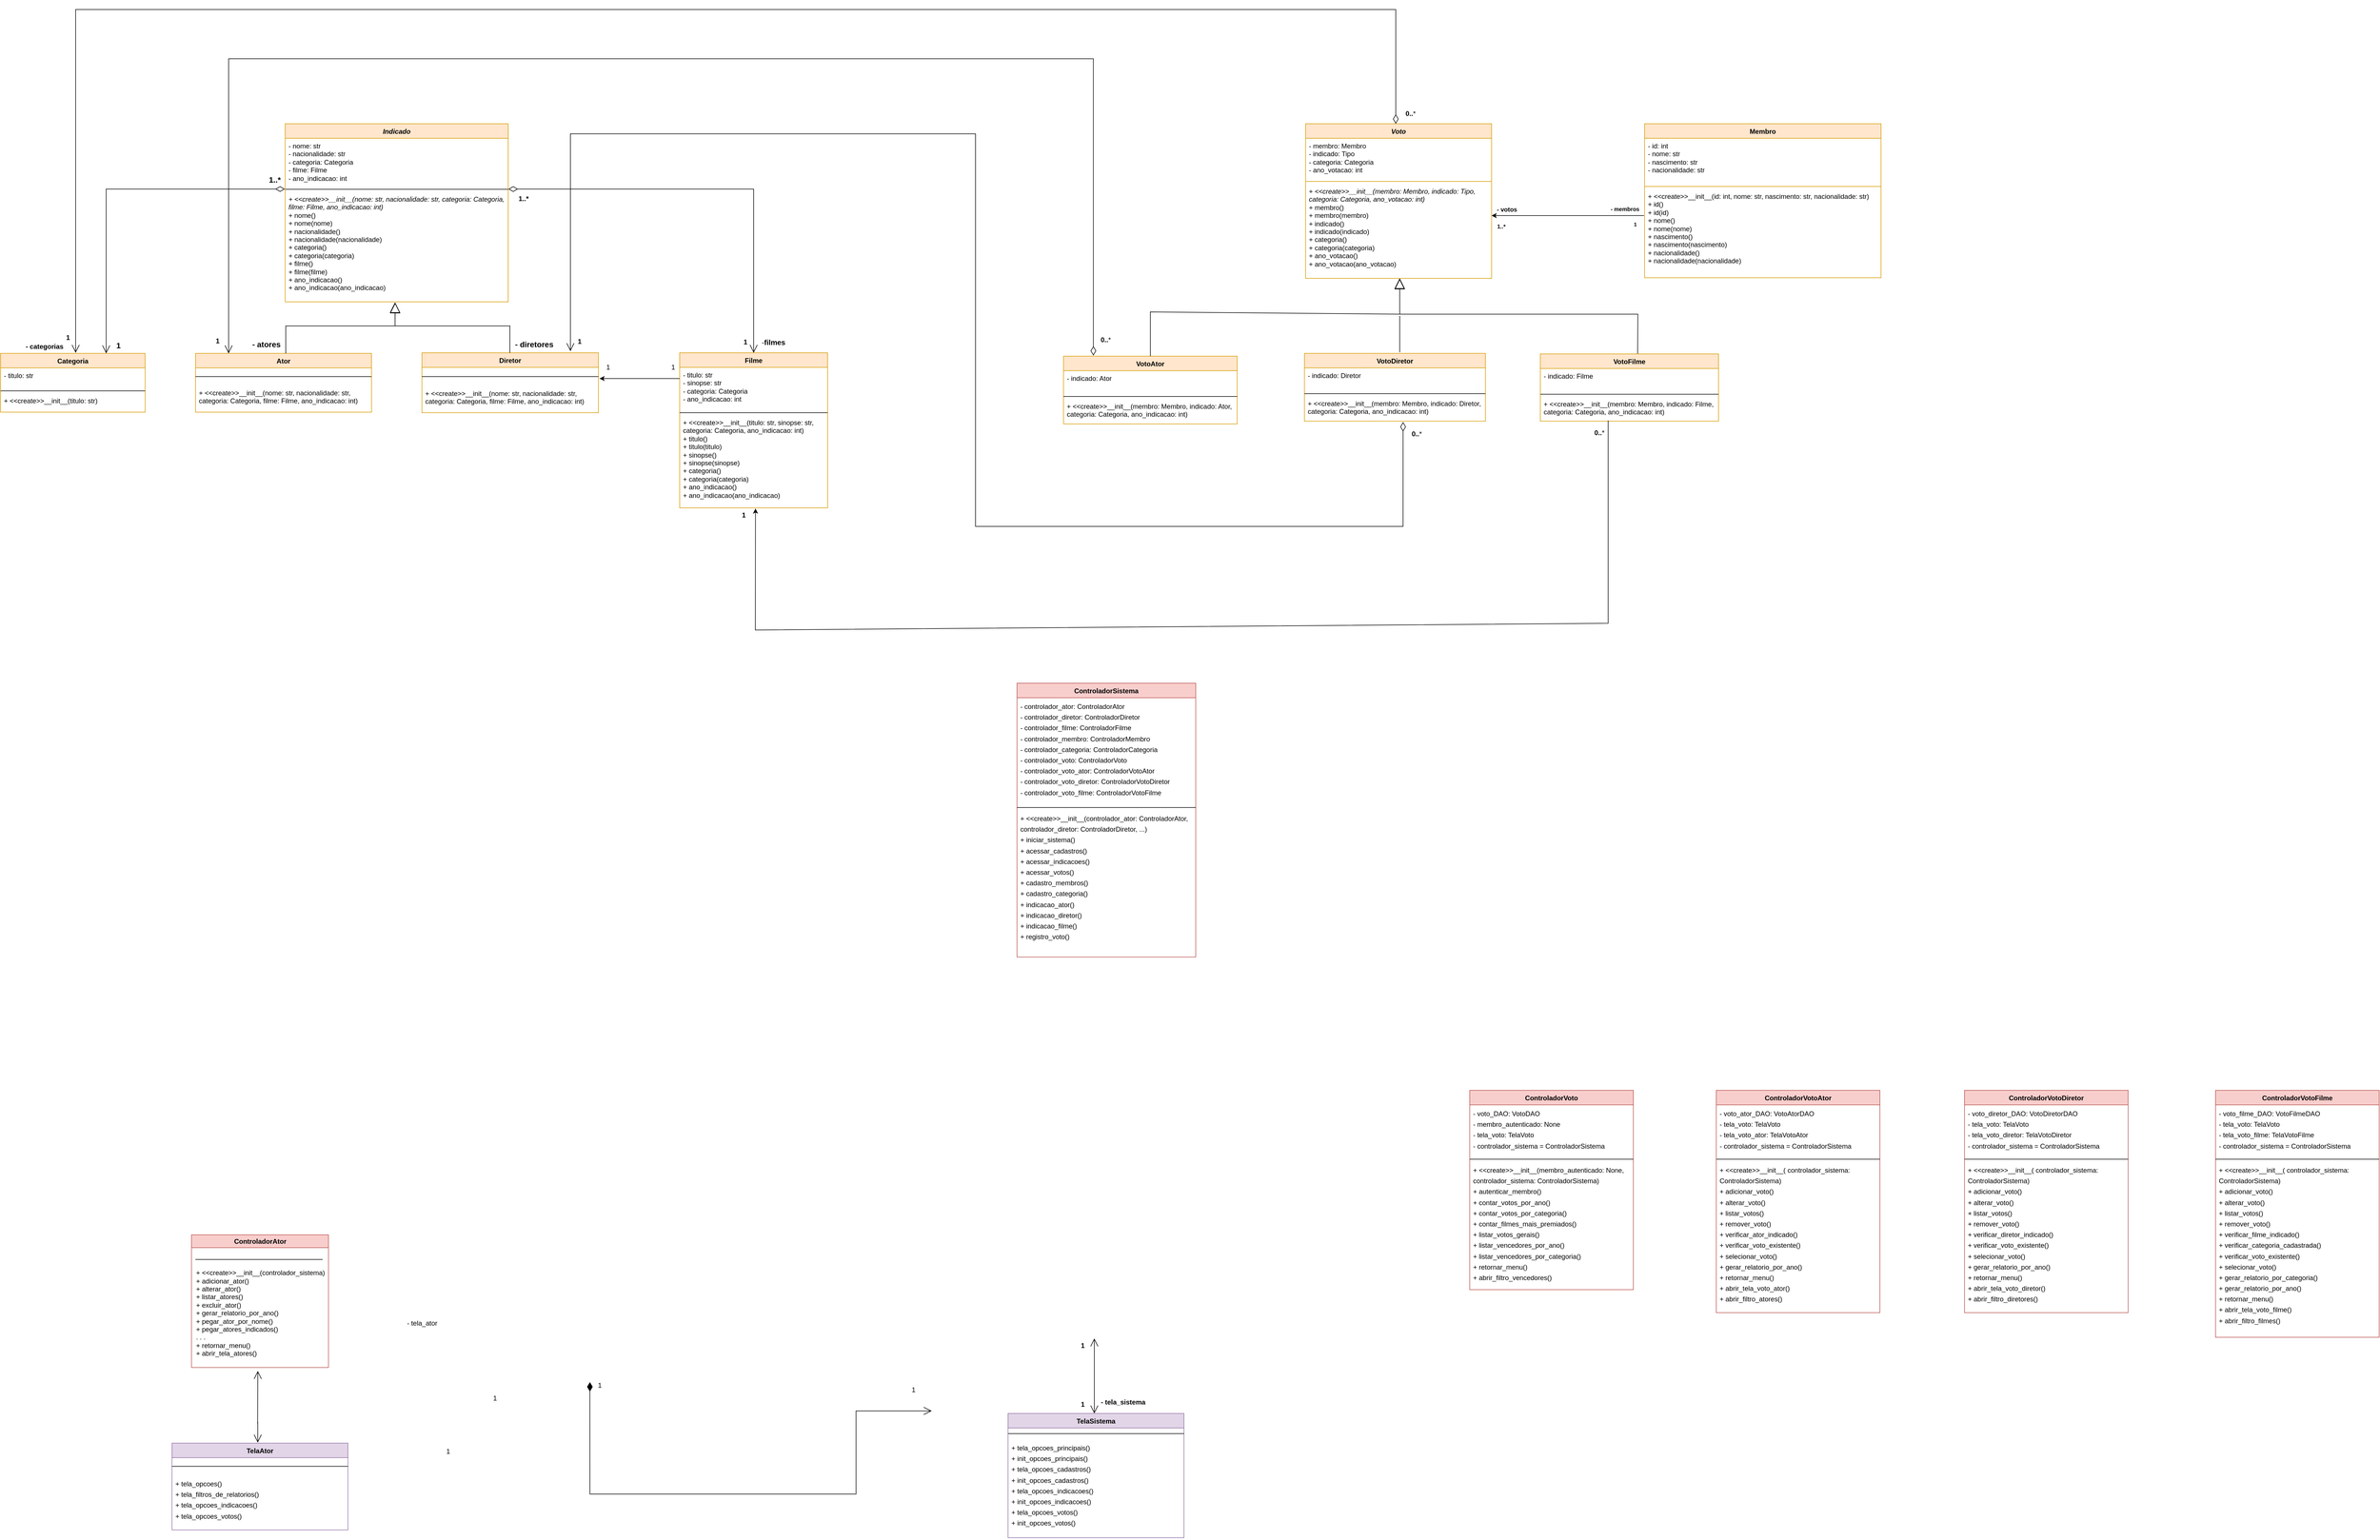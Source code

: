 <mxfile version="27.1.6">
  <diagram id="WZgvneTV7CMxQMR7iooE" name="Página-2">
    <mxGraphModel dx="5130" dy="2715" grid="0" gridSize="10" guides="1" tooltips="1" connect="1" arrows="1" fold="1" page="0" pageScale="1" pageWidth="827" pageHeight="1169" math="0" shadow="0">
      <root>
        <mxCell id="0" />
        <mxCell id="1" parent="0" />
        <mxCell id="tWcX_TVC5EfG5cA5Wzu7-1" value="Ator" style="swimlane;fontStyle=1;align=center;verticalAlign=top;childLayout=stackLayout;horizontal=1;startSize=26;horizontalStack=0;resizeParent=1;resizeParentMax=0;resizeLast=0;collapsible=1;marginBottom=0;whiteSpace=wrap;html=1;rounded=0;fillColor=#ffe6cc;strokeColor=#d79b00;" parent="1" vertex="1">
          <mxGeometry x="-739" y="131" width="314" height="105" as="geometry" />
        </mxCell>
        <mxCell id="tWcX_TVC5EfG5cA5Wzu7-2" value="" style="line;strokeWidth=1;align=left;verticalAlign=middle;spacingTop=-1;spacingLeft=3;spacingRight=3;rotatable=0;labelPosition=right;points=[];portConstraint=eastwest;rounded=0;" parent="tWcX_TVC5EfG5cA5Wzu7-1" vertex="1">
          <mxGeometry y="26" width="314" height="31" as="geometry" />
        </mxCell>
        <mxCell id="tWcX_TVC5EfG5cA5Wzu7-3" value="&lt;div&gt;+ &amp;lt;&amp;lt;create&amp;gt;&amp;gt;__init__(nome: str, nacionalidade: str, categoria: Categoria, filme: Filme, ano_indicacao: int)&lt;/div&gt;&lt;div&gt;&lt;br&gt;&lt;/div&gt;" style="text;strokeColor=none;fillColor=none;align=left;verticalAlign=top;spacingLeft=4;spacingRight=4;overflow=hidden;rotatable=0;points=[[0,0.5],[1,0.5]];portConstraint=eastwest;whiteSpace=wrap;html=1;rounded=0;" parent="tWcX_TVC5EfG5cA5Wzu7-1" vertex="1">
          <mxGeometry y="57" width="314" height="48" as="geometry" />
        </mxCell>
        <mxCell id="tWcX_TVC5EfG5cA5Wzu7-7" value="Diretor" style="swimlane;fontStyle=1;align=center;verticalAlign=top;childLayout=stackLayout;horizontal=1;startSize=26;horizontalStack=0;resizeParent=1;resizeParentMax=0;resizeLast=0;collapsible=1;marginBottom=0;whiteSpace=wrap;html=1;rounded=0;fillColor=#ffe6cc;strokeColor=#d79b00;" parent="1" vertex="1">
          <mxGeometry x="-335" y="130" width="315" height="107" as="geometry" />
        </mxCell>
        <mxCell id="tWcX_TVC5EfG5cA5Wzu7-8" value="" style="line;strokeWidth=1;align=left;verticalAlign=middle;spacingTop=-1;spacingLeft=3;spacingRight=3;rotatable=0;labelPosition=right;points=[];portConstraint=eastwest;rounded=0;" parent="tWcX_TVC5EfG5cA5Wzu7-7" vertex="1">
          <mxGeometry y="26" width="315" height="33" as="geometry" />
        </mxCell>
        <mxCell id="tWcX_TVC5EfG5cA5Wzu7-9" value="&lt;div&gt;+ &amp;lt;&amp;lt;create&amp;gt;&amp;gt;__init__(nome: str, nacionalidade: str, categoria: Categoria, filme: Filme, ano_indicacao: int)&lt;/div&gt;&lt;div&gt;&lt;br&gt;&lt;/div&gt;" style="text;strokeColor=none;fillColor=none;align=left;verticalAlign=top;spacingLeft=4;spacingRight=4;overflow=hidden;rotatable=0;points=[[0,0.5],[1,0.5]];portConstraint=eastwest;whiteSpace=wrap;html=1;rounded=0;" parent="tWcX_TVC5EfG5cA5Wzu7-7" vertex="1">
          <mxGeometry y="59" width="315" height="48" as="geometry" />
        </mxCell>
        <mxCell id="G0jVq3wSqu8P53YBfCrU-1" value="&lt;i&gt;Indicado&lt;/i&gt;" style="swimlane;fontStyle=1;align=center;verticalAlign=top;childLayout=stackLayout;horizontal=1;startSize=26;horizontalStack=0;resizeParent=1;resizeParentMax=0;resizeLast=0;collapsible=1;marginBottom=0;whiteSpace=wrap;html=1;rounded=0;fillColor=#ffe6cc;strokeColor=#d79b00;" parent="1" vertex="1">
          <mxGeometry x="-579" y="-279" width="398" height="318" as="geometry" />
        </mxCell>
        <mxCell id="G0jVq3wSqu8P53YBfCrU-2" value="&lt;span style=&quot;background-color: transparent; color: light-dark(rgb(0, 0, 0), rgb(255, 255, 255));&quot;&gt;- nome: str&lt;/span&gt;&lt;div&gt;- nacionalidade: str&lt;/div&gt;&lt;div&gt;- categoria: Categoria&lt;/div&gt;&lt;div&gt;- filme: Filme&lt;/div&gt;&lt;div&gt;- ano_indicacao: int&lt;/div&gt;" style="text;strokeColor=none;fillColor=none;align=left;verticalAlign=top;spacingLeft=4;spacingRight=4;overflow=hidden;rotatable=0;points=[[0,0.5],[1,0.5]];portConstraint=eastwest;whiteSpace=wrap;html=1;rounded=0;" parent="G0jVq3wSqu8P53YBfCrU-1" vertex="1">
          <mxGeometry y="26" width="398" height="87" as="geometry" />
        </mxCell>
        <mxCell id="G0jVq3wSqu8P53YBfCrU-3" value="" style="line;strokeWidth=1;align=left;verticalAlign=middle;spacingTop=-1;spacingLeft=3;spacingRight=3;rotatable=0;labelPosition=right;points=[];portConstraint=eastwest;rounded=0;" parent="G0jVq3wSqu8P53YBfCrU-1" vertex="1">
          <mxGeometry y="113" width="398" height="8" as="geometry" />
        </mxCell>
        <mxCell id="G0jVq3wSqu8P53YBfCrU-4" value="&lt;div&gt;&lt;i&gt;+ &amp;lt;&amp;lt;create&amp;gt;&amp;gt;__init__(nome: str, nacionalidade: str, categoria: Categoria, filme: Filme, ano_indicacao: int)&lt;/i&gt;&lt;/div&gt;&lt;div&gt;&lt;span style=&quot;background-color: transparent; color: light-dark(rgb(0, 0, 0), rgb(255, 255, 255));&quot;&gt;+ nome()&lt;/span&gt;&lt;/div&gt;&lt;div&gt;&lt;span style=&quot;background-color: transparent; color: light-dark(rgb(0, 0, 0), rgb(255, 255, 255));&quot;&gt;+ nome(nome)&lt;/span&gt;&lt;/div&gt;&lt;div&gt;&lt;span style=&quot;background-color: transparent; color: light-dark(rgb(0, 0, 0), rgb(255, 255, 255));&quot;&gt;+ nacionalidade()&lt;/span&gt;&lt;/div&gt;&lt;div&gt;&lt;span style=&quot;background-color: transparent; color: light-dark(rgb(0, 0, 0), rgb(255, 255, 255));&quot;&gt;+ nacionalidade(nacionalidade)&lt;/span&gt;&lt;/div&gt;&lt;div&gt;&lt;span style=&quot;background-color: transparent; color: light-dark(rgb(0, 0, 0), rgb(255, 255, 255));&quot;&gt;+ categoria()&lt;/span&gt;&lt;/div&gt;&lt;div&gt;&lt;span style=&quot;background-color: transparent; color: light-dark(rgb(0, 0, 0), rgb(255, 255, 255));&quot;&gt;+ categoria(categoria)&lt;/span&gt;&lt;/div&gt;&lt;div&gt;&lt;span style=&quot;background-color: transparent; color: light-dark(rgb(0, 0, 0), rgb(255, 255, 255));&quot;&gt;+ filme()&lt;/span&gt;&lt;/div&gt;&lt;div&gt;&lt;span style=&quot;background-color: transparent; color: light-dark(rgb(0, 0, 0), rgb(255, 255, 255));&quot;&gt;+ filme(filme)&lt;/span&gt;&lt;/div&gt;&lt;div&gt;&lt;span style=&quot;background-color: transparent; color: light-dark(rgb(0, 0, 0), rgb(255, 255, 255));&quot;&gt;+ ano_indicacao()&lt;/span&gt;&lt;/div&gt;&lt;div&gt;&lt;span style=&quot;background-color: transparent; color: light-dark(rgb(0, 0, 0), rgb(255, 255, 255));&quot;&gt;+ ano_indicacao(ano_indicacao)&lt;/span&gt;&lt;/div&gt;" style="text;strokeColor=none;fillColor=none;align=left;verticalAlign=top;spacingLeft=4;spacingRight=4;overflow=hidden;rotatable=0;points=[[0,0.5],[1,0.5]];portConstraint=eastwest;whiteSpace=wrap;html=1;rounded=0;" parent="G0jVq3wSqu8P53YBfCrU-1" vertex="1">
          <mxGeometry y="121" width="398" height="197" as="geometry" />
        </mxCell>
        <mxCell id="4O0eAT3dEBgUnvR_evoI-1" value="" style="endArrow=block;endSize=16;endFill=0;html=1;rounded=0;entryX=0.493;entryY=1.009;entryDx=0;entryDy=0;entryPerimeter=0;" parent="G0jVq3wSqu8P53YBfCrU-1" target="G0jVq3wSqu8P53YBfCrU-4" edge="1">
          <mxGeometry width="160" relative="1" as="geometry">
            <mxPoint x="1" y="410" as="sourcePoint" />
            <mxPoint x="183.08" y="319.015" as="targetPoint" />
            <Array as="points">
              <mxPoint x="1" y="361" />
              <mxPoint x="41" y="361" />
              <mxPoint x="196" y="361" />
            </Array>
          </mxGeometry>
        </mxCell>
        <mxCell id="pNKEELbCtuMFVtbPVS1X-1" value="" style="endArrow=block;endSize=16;endFill=0;html=1;rounded=0;" parent="1" edge="1">
          <mxGeometry width="160" relative="1" as="geometry">
            <mxPoint x="-178" y="130" as="sourcePoint" />
            <mxPoint x="-383" y="40" as="targetPoint" />
            <Array as="points">
              <mxPoint x="-178" y="82" />
              <mxPoint x="-383" y="82" />
            </Array>
          </mxGeometry>
        </mxCell>
        <mxCell id="uzihkoij5LGs-5Em11Gs-1" value="&lt;font style=&quot;font-size: 14px;&quot;&gt;&lt;b&gt;- atores&lt;/b&gt;&lt;/font&gt;" style="text;html=1;align=center;verticalAlign=middle;resizable=0;points=[];autosize=1;strokeColor=none;fillColor=none;fontSize=16;" parent="1" vertex="1">
          <mxGeometry x="-648" y="98" width="69" height="31" as="geometry" />
        </mxCell>
        <mxCell id="70keetQInBeDmNbRMvMl-1" value="&lt;font style=&quot;font-size: 14px;&quot;&gt;&lt;b&gt;- diretores&lt;/b&gt;&lt;/font&gt;" style="text;html=1;align=center;verticalAlign=middle;resizable=0;points=[];autosize=1;strokeColor=none;fillColor=none;fontSize=16;" parent="1" vertex="1">
          <mxGeometry x="-178" y="98" width="86" height="31" as="geometry" />
        </mxCell>
        <mxCell id="wDt9VS9WS40ovMpgq8FK-1" value="Filme" style="swimlane;fontStyle=1;align=center;verticalAlign=top;childLayout=stackLayout;horizontal=1;startSize=26;horizontalStack=0;resizeParent=1;resizeParentMax=0;resizeLast=0;collapsible=1;marginBottom=0;whiteSpace=wrap;html=1;rounded=0;fillColor=#ffe6cc;strokeColor=#d79b00;" parent="1" vertex="1">
          <mxGeometry x="125" y="130" width="264" height="277" as="geometry" />
        </mxCell>
        <mxCell id="wDt9VS9WS40ovMpgq8FK-2" value="&lt;span style=&quot;background-color: transparent; color: light-dark(rgb(0, 0, 0), rgb(255, 255, 255));&quot;&gt;- titulo: str&lt;/span&gt;&lt;div&gt;- sinopse: str&lt;/div&gt;&lt;div&gt;- categoria: Categoria&lt;/div&gt;&lt;div&gt;&lt;span style=&quot;background-color: transparent; color: light-dark(rgb(0, 0, 0), rgb(255, 255, 255));&quot;&gt;- ano_indicacao: int&lt;/span&gt;&lt;/div&gt;" style="text;strokeColor=none;fillColor=none;align=left;verticalAlign=top;spacingLeft=4;spacingRight=4;overflow=hidden;rotatable=0;points=[[0,0.5],[1,0.5]];portConstraint=eastwest;whiteSpace=wrap;html=1;rounded=0;" parent="wDt9VS9WS40ovMpgq8FK-1" vertex="1">
          <mxGeometry y="26" width="264" height="77" as="geometry" />
        </mxCell>
        <mxCell id="wDt9VS9WS40ovMpgq8FK-3" value="" style="line;strokeWidth=1;align=left;verticalAlign=middle;spacingTop=-1;spacingLeft=3;spacingRight=3;rotatable=0;labelPosition=right;points=[];portConstraint=eastwest;rounded=0;" parent="wDt9VS9WS40ovMpgq8FK-1" vertex="1">
          <mxGeometry y="103" width="264" height="8" as="geometry" />
        </mxCell>
        <mxCell id="wDt9VS9WS40ovMpgq8FK-4" value="&lt;div&gt;+ &amp;lt;&amp;lt;create&amp;gt;&amp;gt;__init__(titulo: str, sinopse: str, categoria: Categoria, ano_indicacao: int)&lt;/div&gt;&lt;div&gt;&lt;span style=&quot;background-color: transparent; color: light-dark(rgb(0, 0, 0), rgb(255, 255, 255));&quot;&gt;+ titulo()&lt;/span&gt;&lt;/div&gt;&lt;div&gt;&lt;span style=&quot;background-color: transparent; color: light-dark(rgb(0, 0, 0), rgb(255, 255, 255));&quot;&gt;+ titulo(titulo)&lt;/span&gt;&lt;/div&gt;&lt;div&gt;&lt;span style=&quot;background-color: transparent; color: light-dark(rgb(0, 0, 0), rgb(255, 255, 255));&quot;&gt;+ sinopse()&lt;/span&gt;&lt;/div&gt;&lt;div&gt;+ sinopse(sinopse)&lt;/div&gt;&lt;div&gt;+ categoria()&lt;/div&gt;&lt;div&gt;+ categoria(categoria)&lt;/div&gt;&lt;div&gt;+ ano_indicacao()&lt;/div&gt;&lt;div&gt;+ ano_indicacao(ano_indicacao)&lt;/div&gt;" style="text;strokeColor=none;fillColor=none;align=left;verticalAlign=top;spacingLeft=4;spacingRight=4;overflow=hidden;rotatable=0;points=[[0,0.5],[1,0.5]];portConstraint=eastwest;whiteSpace=wrap;html=1;rounded=0;" parent="wDt9VS9WS40ovMpgq8FK-1" vertex="1">
          <mxGeometry y="111" width="264" height="166" as="geometry" />
        </mxCell>
        <mxCell id="Uetk4oNWEmqvjZgv6r0e-1" value="" style="endArrow=open;html=1;endSize=12;startArrow=diamondThin;startSize=14;startFill=0;edgeStyle=orthogonalEdgeStyle;align=left;verticalAlign=bottom;rounded=0;exitX=1.011;exitY=1.03;exitDx=0;exitDy=0;exitPerimeter=0;entryX=0.5;entryY=0;entryDx=0;entryDy=0;" parent="1" target="wDt9VS9WS40ovMpgq8FK-1" edge="1">
          <mxGeometry x="-1" y="-10" relative="1" as="geometry">
            <mxPoint x="-180.622" y="-162.39" as="sourcePoint" />
            <mxPoint x="364" y="-20" as="targetPoint" />
            <Array as="points">
              <mxPoint x="257" y="-162" />
            </Array>
            <mxPoint x="7" y="3" as="offset" />
          </mxGeometry>
        </mxCell>
        <mxCell id="vicPNXlGaRBkFnli4pdK-1" value="VotoAtor" style="swimlane;fontStyle=1;align=center;verticalAlign=top;childLayout=stackLayout;horizontal=1;startSize=26;horizontalStack=0;resizeParent=1;resizeParentMax=0;resizeLast=0;collapsible=1;marginBottom=0;whiteSpace=wrap;html=1;rounded=0;fillColor=#ffe6cc;strokeColor=#d79b00;" parent="1" vertex="1">
          <mxGeometry x="810" y="136" width="310" height="121" as="geometry" />
        </mxCell>
        <mxCell id="vicPNXlGaRBkFnli4pdK-2" value="- indicado: Ator" style="text;strokeColor=none;fillColor=none;align=left;verticalAlign=top;spacingLeft=4;spacingRight=4;overflow=hidden;rotatable=0;points=[[0,0.5],[1,0.5]];portConstraint=eastwest;whiteSpace=wrap;html=1;rounded=0;" parent="vicPNXlGaRBkFnli4pdK-1" vertex="1">
          <mxGeometry y="26" width="310" height="42" as="geometry" />
        </mxCell>
        <mxCell id="vicPNXlGaRBkFnli4pdK-3" value="" style="line;strokeWidth=1;align=left;verticalAlign=middle;spacingTop=-1;spacingLeft=3;spacingRight=3;rotatable=0;labelPosition=right;points=[];portConstraint=eastwest;rounded=0;" parent="vicPNXlGaRBkFnli4pdK-1" vertex="1">
          <mxGeometry y="68" width="310" height="8" as="geometry" />
        </mxCell>
        <mxCell id="vicPNXlGaRBkFnli4pdK-4" value="&lt;div&gt;+ &amp;lt;&amp;lt;create&amp;gt;&amp;gt;__init__(membro: Membro, indicado: Ator, categoria: Categoria, ano_indicacao: int)&lt;/div&gt;&lt;div&gt;&lt;br&gt;&lt;/div&gt;" style="text;strokeColor=none;fillColor=none;align=left;verticalAlign=top;spacingLeft=4;spacingRight=4;overflow=hidden;rotatable=0;points=[[0,0.5],[1,0.5]];portConstraint=eastwest;whiteSpace=wrap;html=1;rounded=0;" parent="vicPNXlGaRBkFnli4pdK-1" vertex="1">
          <mxGeometry y="76" width="310" height="45" as="geometry" />
        </mxCell>
        <mxCell id="xrNCkcEP9iVFIpvB5Bgk-1" value="VotoDiretor" style="swimlane;fontStyle=1;align=center;verticalAlign=top;childLayout=stackLayout;horizontal=1;startSize=26;horizontalStack=0;resizeParent=1;resizeParentMax=0;resizeLast=0;collapsible=1;marginBottom=0;whiteSpace=wrap;html=1;rounded=0;fillColor=#ffe6cc;strokeColor=#d79b00;" parent="1" vertex="1">
          <mxGeometry x="1240" y="131" width="323" height="121" as="geometry" />
        </mxCell>
        <mxCell id="xrNCkcEP9iVFIpvB5Bgk-2" value="- indicado: Diretor" style="text;strokeColor=none;fillColor=none;align=left;verticalAlign=top;spacingLeft=4;spacingRight=4;overflow=hidden;rotatable=0;points=[[0,0.5],[1,0.5]];portConstraint=eastwest;whiteSpace=wrap;html=1;rounded=0;" parent="xrNCkcEP9iVFIpvB5Bgk-1" vertex="1">
          <mxGeometry y="26" width="323" height="42" as="geometry" />
        </mxCell>
        <mxCell id="xrNCkcEP9iVFIpvB5Bgk-3" value="" style="line;strokeWidth=1;align=left;verticalAlign=middle;spacingTop=-1;spacingLeft=3;spacingRight=3;rotatable=0;labelPosition=right;points=[];portConstraint=eastwest;rounded=0;" parent="xrNCkcEP9iVFIpvB5Bgk-1" vertex="1">
          <mxGeometry y="68" width="323" height="8" as="geometry" />
        </mxCell>
        <mxCell id="xrNCkcEP9iVFIpvB5Bgk-4" value="&lt;div&gt;+ &amp;lt;&amp;lt;create&amp;gt;&amp;gt;__init__(membro: Membro, indicado: Diretor, categoria: Categoria, ano_indicacao: int)&lt;/div&gt;&lt;div&gt;&lt;br&gt;&lt;/div&gt;" style="text;strokeColor=none;fillColor=none;align=left;verticalAlign=top;spacingLeft=4;spacingRight=4;overflow=hidden;rotatable=0;points=[[0,0.5],[1,0.5]];portConstraint=eastwest;whiteSpace=wrap;html=1;rounded=0;" parent="xrNCkcEP9iVFIpvB5Bgk-1" vertex="1">
          <mxGeometry y="76" width="323" height="45" as="geometry" />
        </mxCell>
        <mxCell id="YRxmMxPdK4UfHg5OfxDs-1" value="VotoFilme" style="swimlane;fontStyle=1;align=center;verticalAlign=top;childLayout=stackLayout;horizontal=1;startSize=26;horizontalStack=0;resizeParent=1;resizeParentMax=0;resizeLast=0;collapsible=1;marginBottom=0;whiteSpace=wrap;html=1;rounded=0;fillColor=#ffe6cc;strokeColor=#d79b00;" parent="1" vertex="1">
          <mxGeometry x="1661" y="132" width="318" height="120" as="geometry" />
        </mxCell>
        <mxCell id="YRxmMxPdK4UfHg5OfxDs-2" value="- indicado: Filme" style="text;strokeColor=none;fillColor=none;align=left;verticalAlign=top;spacingLeft=4;spacingRight=4;overflow=hidden;rotatable=0;points=[[0,0.5],[1,0.5]];portConstraint=eastwest;whiteSpace=wrap;html=1;rounded=0;" parent="YRxmMxPdK4UfHg5OfxDs-1" vertex="1">
          <mxGeometry y="26" width="318" height="42" as="geometry" />
        </mxCell>
        <mxCell id="YRxmMxPdK4UfHg5OfxDs-3" value="" style="line;strokeWidth=1;align=left;verticalAlign=middle;spacingTop=-1;spacingLeft=3;spacingRight=3;rotatable=0;labelPosition=right;points=[];portConstraint=eastwest;rounded=0;" parent="YRxmMxPdK4UfHg5OfxDs-1" vertex="1">
          <mxGeometry y="68" width="318" height="8" as="geometry" />
        </mxCell>
        <mxCell id="YRxmMxPdK4UfHg5OfxDs-4" value="&lt;div&gt;+ &amp;lt;&amp;lt;create&amp;gt;&amp;gt;__init__(membro: Membro, indicado: Filme, categoria: Categoria, ano_indicacao: int)&lt;/div&gt;&lt;div&gt;&lt;br&gt;&lt;/div&gt;" style="text;strokeColor=none;fillColor=none;align=left;verticalAlign=top;spacingLeft=4;spacingRight=4;overflow=hidden;rotatable=0;points=[[0,0.5],[1,0.5]];portConstraint=eastwest;whiteSpace=wrap;html=1;rounded=0;" parent="YRxmMxPdK4UfHg5OfxDs-1" vertex="1">
          <mxGeometry y="76" width="318" height="44" as="geometry" />
        </mxCell>
        <mxCell id="7WdbQqX6bfYjUGvpaG9f-1" value="&lt;i&gt;Voto&lt;/i&gt;" style="swimlane;fontStyle=1;align=center;verticalAlign=top;childLayout=stackLayout;horizontal=1;startSize=26;horizontalStack=0;resizeParent=1;resizeParentMax=0;resizeLast=0;collapsible=1;marginBottom=0;whiteSpace=wrap;html=1;rounded=0;fillColor=#ffe6cc;strokeColor=#d79b00;" parent="1" vertex="1">
          <mxGeometry x="1242" y="-279" width="332" height="276" as="geometry" />
        </mxCell>
        <mxCell id="7WdbQqX6bfYjUGvpaG9f-2" value="- membro: Membro&lt;div&gt;- indicado: Tipo&lt;/div&gt;&lt;div&gt;&lt;span style=&quot;background-color: transparent; color: light-dark(rgb(0, 0, 0), rgb(255, 255, 255));&quot;&gt;- categoria: Categoria&lt;/span&gt;&lt;/div&gt;&lt;div&gt;- ano_votacao: int&lt;/div&gt;" style="text;strokeColor=none;fillColor=none;align=left;verticalAlign=top;spacingLeft=4;spacingRight=4;overflow=hidden;rotatable=0;points=[[0,0.5],[1,0.5]];portConstraint=eastwest;whiteSpace=wrap;html=1;rounded=0;" parent="7WdbQqX6bfYjUGvpaG9f-1" vertex="1">
          <mxGeometry y="26" width="332" height="73" as="geometry" />
        </mxCell>
        <mxCell id="7WdbQqX6bfYjUGvpaG9f-3" value="" style="line;strokeWidth=1;fillColor=none;align=left;verticalAlign=middle;spacingTop=-1;spacingLeft=3;spacingRight=3;rotatable=0;labelPosition=right;points=[];portConstraint=eastwest;strokeColor=inherit;rounded=0;" parent="7WdbQqX6bfYjUGvpaG9f-1" vertex="1">
          <mxGeometry y="99" width="332" height="8" as="geometry" />
        </mxCell>
        <mxCell id="7WdbQqX6bfYjUGvpaG9f-4" value="&lt;div&gt;+ &lt;i&gt;&amp;lt;&amp;lt;create&amp;gt;&amp;gt;__init__(membro: Membro, indicado: Tipo, categoria: Categoria, ano_votacao: int)&lt;/i&gt;&lt;/div&gt;&lt;div&gt;+ membro()&lt;/div&gt;&lt;div&gt;+ membro(membro)&lt;/div&gt;&lt;div&gt;+ indicado()&lt;/div&gt;&lt;div&gt;+ indicado(indicado)&lt;/div&gt;&lt;div&gt;+ categoria()&lt;/div&gt;&lt;div&gt;+ categoria(categoria)&lt;/div&gt;&lt;div&gt;+ ano_votacao()&lt;/div&gt;&lt;div&gt;+ ano_votacao(ano_votacao)&lt;/div&gt;&lt;div&gt;&lt;br&gt;&lt;/div&gt;" style="text;strokeColor=none;fillColor=none;align=left;verticalAlign=top;spacingLeft=4;spacingRight=4;overflow=hidden;rotatable=0;points=[[0,0.5],[1,0.5]];portConstraint=eastwest;whiteSpace=wrap;html=1;rounded=0;" parent="7WdbQqX6bfYjUGvpaG9f-1" vertex="1">
          <mxGeometry y="107" width="332" height="169" as="geometry" />
        </mxCell>
        <mxCell id="nU7Qi2vjccYDf4790zeh-1" value="" style="endArrow=block;endSize=16;endFill=0;html=1;rounded=0;exitX=0.5;exitY=0;exitDx=0;exitDy=0;" parent="1" source="vicPNXlGaRBkFnli4pdK-1" edge="1">
          <mxGeometry width="160" relative="1" as="geometry">
            <mxPoint x="807" y="125" as="sourcePoint" />
            <mxPoint x="1410" y="-3" as="targetPoint" />
            <Array as="points">
              <mxPoint x="965" y="57" />
              <mxPoint x="1410" y="61" />
            </Array>
          </mxGeometry>
        </mxCell>
        <mxCell id="nU7Qi2vjccYDf4790zeh-2" value="" style="endArrow=block;endSize=16;endFill=0;html=1;rounded=0;exitX=0.546;exitY=-0.004;exitDx=0;exitDy=0;exitPerimeter=0;" parent="1" source="YRxmMxPdK4UfHg5OfxDs-1" edge="1">
          <mxGeometry width="160" relative="1" as="geometry">
            <mxPoint x="1835" y="126" as="sourcePoint" />
            <mxPoint x="1410" y="-2" as="targetPoint" />
            <Array as="points">
              <mxPoint x="1835" y="61" />
              <mxPoint x="1410" y="61" />
            </Array>
          </mxGeometry>
        </mxCell>
        <mxCell id="nU7Qi2vjccYDf4790zeh-3" value="" style="endArrow=none;html=1;edgeStyle=orthogonalEdgeStyle;rounded=0;" parent="1" edge="1">
          <mxGeometry relative="1" as="geometry">
            <mxPoint x="1410" y="129" as="sourcePoint" />
            <mxPoint x="1410" y="64" as="targetPoint" />
          </mxGeometry>
        </mxCell>
        <mxCell id="nU7Qi2vjccYDf4790zeh-5" value="" style="endArrow=open;html=1;endSize=12;startArrow=diamondThin;startSize=14;startFill=0;edgeStyle=orthogonalEdgeStyle;align=left;verticalAlign=bottom;rounded=0;" parent="1" edge="1">
          <mxGeometry x="-1" y="-10" relative="1" as="geometry">
            <mxPoint x="1403" y="-279" as="sourcePoint" />
            <mxPoint x="-953" y="130" as="targetPoint" />
            <Array as="points">
              <mxPoint x="1403" y="-483" />
              <mxPoint x="-953" y="-483" />
            </Array>
            <mxPoint x="7" y="3" as="offset" />
          </mxGeometry>
        </mxCell>
        <mxCell id="oNdM7GIB4cV1WEyCj7lc-1" value="Membro" style="swimlane;fontStyle=1;align=center;verticalAlign=top;childLayout=stackLayout;horizontal=1;startSize=26;horizontalStack=0;resizeParent=1;resizeParentMax=0;resizeLast=0;collapsible=1;marginBottom=0;whiteSpace=wrap;html=1;rounded=0;fillColor=#ffe6cc;strokeColor=#d79b00;" parent="1" vertex="1">
          <mxGeometry x="1847" y="-279" width="422" height="275" as="geometry" />
        </mxCell>
        <mxCell id="oNdM7GIB4cV1WEyCj7lc-2" value="&lt;span style=&quot;background-color: transparent; color: light-dark(rgb(0, 0, 0), rgb(255, 255, 255));&quot;&gt;- id: int&lt;/span&gt;&lt;div&gt;- nome: str&lt;/div&gt;&lt;div&gt;- nascimento: str&lt;/div&gt;&lt;div&gt;- nacionalidade: str&lt;/div&gt;" style="text;strokeColor=none;fillColor=none;align=left;verticalAlign=top;spacingLeft=4;spacingRight=4;overflow=hidden;rotatable=0;points=[[0,0.5],[1,0.5]];portConstraint=eastwest;whiteSpace=wrap;html=1;rounded=0;" parent="oNdM7GIB4cV1WEyCj7lc-1" vertex="1">
          <mxGeometry y="26" width="422" height="82" as="geometry" />
        </mxCell>
        <mxCell id="oNdM7GIB4cV1WEyCj7lc-3" value="" style="line;strokeWidth=1;fillColor=none;align=left;verticalAlign=middle;spacingTop=-1;spacingLeft=3;spacingRight=3;rotatable=0;labelPosition=right;points=[];portConstraint=eastwest;strokeColor=inherit;rounded=0;" parent="oNdM7GIB4cV1WEyCj7lc-1" vertex="1">
          <mxGeometry y="108" width="422" height="8" as="geometry" />
        </mxCell>
        <mxCell id="oNdM7GIB4cV1WEyCj7lc-4" value="&lt;div&gt;+ &amp;lt;&amp;lt;create&amp;gt;&amp;gt;__init__(id: int, nome: str, nascimento: str, nacionalidade: str)&lt;/div&gt;&lt;div&gt;&lt;span style=&quot;background-color: transparent; color: light-dark(rgb(0, 0, 0), rgb(255, 255, 255));&quot;&gt;+ id()&lt;/span&gt;&lt;/div&gt;&lt;div&gt;&lt;span style=&quot;background-color: transparent; color: light-dark(rgb(0, 0, 0), rgb(255, 255, 255));&quot;&gt;+ id(id)&lt;/span&gt;&lt;/div&gt;&lt;div&gt;&lt;span style=&quot;background-color: transparent; color: light-dark(rgb(0, 0, 0), rgb(255, 255, 255));&quot;&gt;+ nome()&lt;/span&gt;&lt;/div&gt;&lt;div&gt;&lt;span style=&quot;background-color: transparent; color: light-dark(rgb(0, 0, 0), rgb(255, 255, 255));&quot;&gt;+ nome(nome)&lt;/span&gt;&lt;/div&gt;&lt;div&gt;&lt;span style=&quot;background-color: transparent; color: light-dark(rgb(0, 0, 0), rgb(255, 255, 255));&quot;&gt;+ nascimento()&lt;/span&gt;&lt;/div&gt;&lt;div&gt;&lt;span style=&quot;background-color: transparent; color: light-dark(rgb(0, 0, 0), rgb(255, 255, 255));&quot;&gt;+ nascimento(nascimento)&lt;/span&gt;&lt;/div&gt;&lt;div&gt;&lt;span style=&quot;background-color: transparent; color: light-dark(rgb(0, 0, 0), rgb(255, 255, 255));&quot;&gt;+ nacionalidade()&lt;/span&gt;&lt;/div&gt;&lt;div&gt;&lt;span style=&quot;background-color: transparent; color: light-dark(rgb(0, 0, 0), rgb(255, 255, 255));&quot;&gt;+ nacionalidade(nacionalidade)&lt;/span&gt;&lt;/div&gt;" style="text;strokeColor=none;fillColor=none;align=left;verticalAlign=top;spacingLeft=4;spacingRight=4;overflow=hidden;rotatable=0;points=[[0,0.5],[1,0.5]];portConstraint=eastwest;whiteSpace=wrap;html=1;rounded=0;" parent="oNdM7GIB4cV1WEyCj7lc-1" vertex="1">
          <mxGeometry y="116" width="422" height="159" as="geometry" />
        </mxCell>
        <mxCell id="lw5g_Nmpsw-hIYmY-6z--1" value="Categoria" style="swimlane;fontStyle=1;align=center;verticalAlign=top;childLayout=stackLayout;horizontal=1;startSize=26;horizontalStack=0;resizeParent=1;resizeParentMax=0;resizeLast=0;collapsible=1;marginBottom=0;whiteSpace=wrap;html=1;rounded=0;fillColor=#ffe6cc;strokeColor=#d79b00;" parent="1" vertex="1">
          <mxGeometry x="-1087" y="131" width="258" height="105" as="geometry" />
        </mxCell>
        <mxCell id="lw5g_Nmpsw-hIYmY-6z--2" value="- titulo: str" style="text;strokeColor=none;fillColor=none;align=left;verticalAlign=top;spacingLeft=4;spacingRight=4;overflow=hidden;rotatable=0;points=[[0,0.5],[1,0.5]];portConstraint=eastwest;whiteSpace=wrap;html=1;rounded=0;" parent="lw5g_Nmpsw-hIYmY-6z--1" vertex="1">
          <mxGeometry y="26" width="258" height="37" as="geometry" />
        </mxCell>
        <mxCell id="lw5g_Nmpsw-hIYmY-6z--3" value="" style="line;strokeWidth=1;align=left;verticalAlign=middle;spacingTop=-1;spacingLeft=3;spacingRight=3;rotatable=0;labelPosition=right;points=[];portConstraint=eastwest;rounded=0;" parent="lw5g_Nmpsw-hIYmY-6z--1" vertex="1">
          <mxGeometry y="63" width="258" height="8" as="geometry" />
        </mxCell>
        <mxCell id="lw5g_Nmpsw-hIYmY-6z--4" value="&lt;div&gt;+ &amp;lt;&amp;lt;create&amp;gt;&amp;gt;__init__(titulo: str)&lt;/div&gt;&lt;div&gt;&lt;br&gt;&lt;/div&gt;" style="text;strokeColor=none;fillColor=none;align=left;verticalAlign=top;spacingLeft=4;spacingRight=4;overflow=hidden;rotatable=0;points=[[0,0.5],[1,0.5]];portConstraint=eastwest;whiteSpace=wrap;html=1;rounded=0;" parent="lw5g_Nmpsw-hIYmY-6z--1" vertex="1">
          <mxGeometry y="71" width="258" height="34" as="geometry" />
        </mxCell>
        <mxCell id="lw5g_Nmpsw-hIYmY-6z--9" value="ControladorSistema" style="swimlane;fontStyle=1;align=center;verticalAlign=top;childLayout=stackLayout;horizontal=1;startSize=26;horizontalStack=0;resizeParent=1;resizeParentMax=0;resizeLast=0;collapsible=1;marginBottom=0;whiteSpace=wrap;html=1;rounded=0;fillColor=#f8cecc;strokeColor=#b85450;" parent="1" vertex="1">
          <mxGeometry x="727" y="720" width="319" height="489" as="geometry" />
        </mxCell>
        <mxCell id="lw5g_Nmpsw-hIYmY-6z--10" value="&lt;div style=&quot;line-height: 160%;&quot;&gt;&lt;div&gt;- controlador_ator: ControladorAtor&lt;/div&gt;&lt;div&gt;- controlador_diretor: ControladorDiretor&lt;/div&gt;&lt;div&gt;- controlador_filme: ControladorFilme&lt;/div&gt;&lt;div&gt;- controlador_membro: ControladorMembro&lt;/div&gt;&lt;div&gt;- controlador_categoria: ControladorCategoria&lt;/div&gt;&lt;div&gt;- controlador_voto: ControladorVoto&lt;/div&gt;&lt;div&gt;- controlador_voto_ator: ControladorVotoAtor&lt;/div&gt;&lt;div&gt;- controlador_voto_diretor: ControladorVotoDiretor&lt;/div&gt;&lt;div&gt;- controlador_voto_filme: ControladorVotoFilme&amp;nbsp;&lt;/div&gt;&lt;div&gt;&lt;/div&gt;&lt;/div&gt;" style="text;strokeColor=none;fillColor=none;align=left;verticalAlign=top;spacingLeft=4;spacingRight=4;overflow=hidden;rotatable=0;points=[[0,0.5],[1,0.5]];portConstraint=eastwest;whiteSpace=wrap;html=1;rounded=0;" parent="lw5g_Nmpsw-hIYmY-6z--9" vertex="1">
          <mxGeometry y="26" width="319" height="192" as="geometry" />
        </mxCell>
        <mxCell id="lw5g_Nmpsw-hIYmY-6z--11" value="" style="line;strokeWidth=1;align=left;verticalAlign=middle;spacingTop=-1;spacingLeft=3;spacingRight=3;rotatable=0;labelPosition=right;points=[];portConstraint=eastwest;rounded=0;" parent="lw5g_Nmpsw-hIYmY-6z--9" vertex="1">
          <mxGeometry y="218" width="319" height="8" as="geometry" />
        </mxCell>
        <mxCell id="lw5g_Nmpsw-hIYmY-6z--12" value="&lt;div style=&quot;line-height: 160%;&quot;&gt;&lt;div&gt;+ &amp;lt;&amp;lt;create&amp;gt;&amp;gt;__init__(controlador_ator: ControladorAtor, controlador_diretor: ControladorDiretor, ...)&lt;/div&gt;&lt;div&gt;&lt;span style=&quot;background-color: transparent; color: light-dark(rgb(0, 0, 0), rgb(255, 255, 255));&quot;&gt;+ iniciar_sistema()&lt;/span&gt;&lt;/div&gt;&lt;div&gt;&lt;span style=&quot;background-color: transparent; color: light-dark(rgb(0, 0, 0), rgb(255, 255, 255));&quot;&gt;+ acessar_cadastros()&lt;/span&gt;&lt;/div&gt;&lt;div&gt;&lt;span style=&quot;background-color: transparent; color: light-dark(rgb(0, 0, 0), rgb(255, 255, 255));&quot;&gt;+ acessar_indicacoes()&lt;/span&gt;&lt;/div&gt;&lt;div&gt;+ acessar_votos()&lt;/div&gt;&lt;div&gt;+ cadastro_membros()&lt;/div&gt;&lt;div&gt;+ cadastro_categoria()&lt;/div&gt;&lt;div&gt;+ indicacao_ator()&lt;/div&gt;&lt;div&gt;+ indicacao_diretor()&lt;/div&gt;&lt;div&gt;+ indicacao_filme()&lt;/div&gt;&lt;div&gt;+ registro_voto()&lt;/div&gt;&lt;/div&gt;" style="text;strokeColor=none;fillColor=none;align=left;verticalAlign=top;spacingLeft=4;spacingRight=4;overflow=hidden;rotatable=0;points=[[0,0.5],[1,0.5]];portConstraint=eastwest;whiteSpace=wrap;html=1;rounded=0;" parent="lw5g_Nmpsw-hIYmY-6z--9" vertex="1">
          <mxGeometry y="226" width="319" height="263" as="geometry" />
        </mxCell>
        <mxCell id="lw5g_Nmpsw-hIYmY-6z--13" value="" style="endArrow=open;html=1;endSize=12;startArrow=diamondThin;startSize=14;startFill=0;edgeStyle=orthogonalEdgeStyle;align=left;verticalAlign=bottom;rounded=0;entryX=0.75;entryY=0;entryDx=0;entryDy=0;exitX=0.011;exitY=1.041;exitDx=0;exitDy=0;exitPerimeter=0;" parent="1" edge="1">
          <mxGeometry x="-1" y="-10" relative="1" as="geometry">
            <mxPoint x="-579.622" y="-162.433" as="sourcePoint" />
            <mxPoint x="-898.5" y="131" as="targetPoint" />
            <Array as="points">
              <mxPoint x="-899" y="-162" />
            </Array>
            <mxPoint x="7" y="3" as="offset" />
          </mxGeometry>
        </mxCell>
        <mxCell id="lw5g_Nmpsw-hIYmY-6z--14" value="&lt;font style=&quot;font-size: 14px;&quot;&gt;&lt;b&gt;1..*&lt;/b&gt;&lt;/font&gt;" style="text;html=1;align=center;verticalAlign=middle;resizable=0;points=[];autosize=1;strokeColor=none;fillColor=none;fontSize=16;" parent="1" vertex="1">
          <mxGeometry x="-618" y="-196" width="39" height="31" as="geometry" />
        </mxCell>
        <mxCell id="I_DsaSlUisuX-tO4zSv1-1" value="&lt;font style=&quot;font-size: 14px;&quot;&gt;&lt;b&gt;1&lt;/b&gt;&lt;/font&gt;" style="text;html=1;align=center;verticalAlign=middle;resizable=0;points=[];autosize=1;strokeColor=none;fillColor=none;fontSize=16;" parent="1" vertex="1">
          <mxGeometry x="-890" y="100" width="26" height="31" as="geometry" />
        </mxCell>
        <mxCell id="0HuwIuW150Rureq57f1U-1" value="" style="endArrow=classic;html=1;rounded=0;" parent="1" edge="1">
          <mxGeometry width="50" height="50" relative="1" as="geometry">
            <mxPoint x="1846" y="-115" as="sourcePoint" />
            <mxPoint x="1574" y="-115" as="targetPoint" />
          </mxGeometry>
        </mxCell>
        <mxCell id="fPGgetDPu0QPwMB9xLPw-3" value="&lt;h6&gt;&lt;font style=&quot;font-size: 10px;&quot;&gt;- membros&amp;nbsp;&lt;/font&gt;&lt;/h6&gt;" style="text;html=1;align=center;verticalAlign=middle;resizable=0;points=[];autosize=1;strokeColor=none;fillColor=none;" parent="1" vertex="1">
          <mxGeometry x="1777" y="-158" width="72" height="61" as="geometry" />
        </mxCell>
        <mxCell id="ksHhFzpr67b2vcG2nUIe-1" value="&lt;font style=&quot;font-size: 9px;&quot;&gt;&lt;b&gt;1&lt;/b&gt;&lt;/font&gt;" style="text;html=1;align=center;verticalAlign=middle;resizable=0;points=[];autosize=1;strokeColor=none;fillColor=none;" parent="1" vertex="1">
          <mxGeometry x="1818" y="-113" width="23" height="26" as="geometry" />
        </mxCell>
        <mxCell id="ksHhFzpr67b2vcG2nUIe-2" value="&lt;font style=&quot;font-size: 10px;&quot;&gt;&lt;b&gt;1..*&lt;/b&gt;&lt;/font&gt;" style="text;html=1;align=center;verticalAlign=middle;resizable=0;points=[];autosize=1;strokeColor=none;fillColor=none;" parent="1" vertex="1">
          <mxGeometry x="1574" y="-109" width="33" height="26" as="geometry" />
        </mxCell>
        <mxCell id="ksHhFzpr67b2vcG2nUIe-3" value="&lt;font style=&quot;font-size: 11px;&quot;&gt;&lt;b&gt;- votos&lt;/b&gt;&lt;/font&gt;" style="text;html=1;align=center;verticalAlign=middle;resizable=0;points=[];autosize=1;strokeColor=none;fillColor=none;" parent="1" vertex="1">
          <mxGeometry x="1574" y="-140" width="54" height="27" as="geometry" />
        </mxCell>
        <mxCell id="JcAdbMxsrmwFV8Gn1dnk-2" value="" style="endArrow=classic;html=1;rounded=0;" parent="1" edge="1">
          <mxGeometry width="50" height="50" relative="1" as="geometry">
            <mxPoint x="125" y="176" as="sourcePoint" />
            <mxPoint x="-18" y="176" as="targetPoint" />
          </mxGeometry>
        </mxCell>
        <mxCell id="m9cNaFqcJfxcWcOEDgTl-1" value="" style="endArrow=classic;html=1;rounded=0;entryX=0.289;entryY=1.013;entryDx=0;entryDy=0;entryPerimeter=0;" parent="1" edge="1">
          <mxGeometry width="50" height="50" relative="1" as="geometry">
            <mxPoint x="1782" y="251" as="sourcePoint" />
            <mxPoint x="260.296" y="408.158" as="targetPoint" />
            <Array as="points">
              <mxPoint x="1782" y="613" />
              <mxPoint x="260" y="625" />
            </Array>
          </mxGeometry>
        </mxCell>
        <mxCell id="I-WG-zHWevxW-UFshxvI-7" value="&lt;b&gt;0..&lt;/b&gt;*" style="text;html=1;align=center;verticalAlign=middle;resizable=0;points=[];autosize=1;strokeColor=none;fillColor=none;" parent="1" vertex="1">
          <mxGeometry x="1748" y="260" width="36" height="26" as="geometry" />
        </mxCell>
        <mxCell id="I-WG-zHWevxW-UFshxvI-8" value="&lt;b&gt;1&lt;/b&gt;" style="text;html=1;align=center;verticalAlign=middle;resizable=0;points=[];autosize=1;strokeColor=none;fillColor=none;" parent="1" vertex="1">
          <mxGeometry x="226" y="407" width="25" height="26" as="geometry" />
        </mxCell>
        <mxCell id="UHoGQ-NpFLHVePg2tl5r-1" value="ControladorAtor" style="swimlane;whiteSpace=wrap;html=1;fillColor=#f8cecc;strokeColor=#b85450;" parent="1" vertex="1">
          <mxGeometry x="-746.25" y="1705" width="244.5" height="237" as="geometry" />
        </mxCell>
        <mxCell id="UHoGQ-NpFLHVePg2tl5r-4" value="" style="endArrow=none;html=1;rounded=0;" parent="UHoGQ-NpFLHVePg2tl5r-1" edge="1">
          <mxGeometry width="50" height="50" relative="1" as="geometry">
            <mxPoint x="7" y="44" as="sourcePoint" />
            <mxPoint x="234" y="44" as="targetPoint" />
          </mxGeometry>
        </mxCell>
        <mxCell id="RXm5hDi4UW4JzS-sSqTy-1" value="&lt;div&gt;&lt;font&gt;+ &amp;lt;&amp;lt;create&amp;gt;&amp;gt;__init__(controlador_sistema)&lt;/font&gt;&lt;/div&gt;&lt;div&gt;&lt;span style=&quot;background-color: transparent; color: light-dark(rgb(0, 0, 0), rgb(255, 255, 255));&quot;&gt;+ adicionar_ator()&lt;/span&gt;&lt;/div&gt;&lt;div&gt;&lt;font&gt;+ alterar_ator()&lt;/font&gt;&lt;/div&gt;&lt;div&gt;&lt;font&gt;+ listar_atores()&lt;/font&gt;&lt;/div&gt;&lt;div&gt;&lt;font&gt;+ excluir_ator()&lt;/font&gt;&lt;/div&gt;&lt;div&gt;&lt;font&gt;+ gerar_relatorio_por_ano()&lt;/font&gt;&lt;/div&gt;&lt;div&gt;&lt;font&gt;+ pegar_ator_por_nome()&lt;/font&gt;&lt;/div&gt;&lt;div&gt;&lt;font&gt;+ pegar_atores_indicados()&lt;/font&gt;&lt;/div&gt;&lt;div&gt;&lt;font&gt;. . .&lt;/font&gt;&lt;/div&gt;&lt;div&gt;&lt;font&gt;+ retornar_menu()&lt;/font&gt;&lt;/div&gt;&lt;div&gt;&lt;font&gt;+ abrir_tela_atores()&lt;/font&gt;&lt;/div&gt;&lt;div&gt;&lt;br style=&quot;text-wrap-mode: wrap;&quot;&gt;&lt;/div&gt;" style="text;html=1;align=left;verticalAlign=middle;resizable=0;points=[];autosize=1;strokeColor=none;fillColor=none;" parent="UHoGQ-NpFLHVePg2tl5r-1" vertex="1">
          <mxGeometry x="6" y="54" width="248" height="185" as="geometry" />
        </mxCell>
        <mxCell id="UHoGQ-NpFLHVePg2tl5r-3" value="" style="endArrow=none;html=1;rounded=0;" parent="1" edge="1">
          <mxGeometry width="50" height="50" relative="1" as="geometry">
            <mxPoint x="-488.25" y="2127" as="sourcePoint" />
            <mxPoint x="-488.25" y="2127" as="targetPoint" />
          </mxGeometry>
        </mxCell>
        <mxCell id="DFoO3QTpM2NFcUkC0v7J-3" value="&lt;font style=&quot;font-size: 13px;&quot;&gt;-&lt;b style=&quot;&quot;&gt;filmes&lt;/b&gt;&lt;/font&gt;" style="text;html=1;align=center;verticalAlign=middle;resizable=0;points=[];autosize=1;strokeColor=none;fillColor=none;" parent="1" vertex="1">
          <mxGeometry x="262" y="97" width="60" height="28" as="geometry" />
        </mxCell>
        <mxCell id="ZPv-jUp8wsbU5hzksXko-1" value="" style="endArrow=open;html=1;endSize=12;startArrow=diamondThin;startSize=14;startFill=1;edgeStyle=orthogonalEdgeStyle;align=left;verticalAlign=bottom;rounded=0;entryX=0;entryY=0.5;entryDx=0;entryDy=0;" parent="1" edge="1">
          <mxGeometry x="-1" y="3" relative="1" as="geometry">
            <mxPoint x="-35.25" y="1968" as="sourcePoint" />
            <mxPoint x="574.75" y="2019.5" as="targetPoint" />
            <Array as="points">
              <mxPoint x="-35.25" y="1968" />
              <mxPoint x="-35.25" y="2168" />
              <mxPoint x="439.75" y="2168" />
              <mxPoint x="439.75" y="2020" />
            </Array>
          </mxGeometry>
        </mxCell>
        <mxCell id="ZPv-jUp8wsbU5hzksXko-2" value="1" style="text;html=1;align=center;verticalAlign=middle;resizable=0;points=[];autosize=1;strokeColor=none;fillColor=none;" parent="1" vertex="1">
          <mxGeometry x="529.75" y="1969" width="25" height="26" as="geometry" />
        </mxCell>
        <mxCell id="ZPv-jUp8wsbU5hzksXko-3" value="1" style="text;html=1;align=center;verticalAlign=middle;resizable=0;points=[];autosize=1;strokeColor=none;fillColor=none;" parent="1" vertex="1">
          <mxGeometry x="-30.25" y="1961" width="25" height="26" as="geometry" />
        </mxCell>
        <mxCell id="XdremAVKssswszfVWiL7-1" value="1" style="text;html=1;align=center;verticalAlign=middle;resizable=0;points=[];autosize=1;strokeColor=none;fillColor=none;" parent="1" vertex="1">
          <mxGeometry x="-16" y="143" width="25" height="26" as="geometry" />
        </mxCell>
        <mxCell id="XdremAVKssswszfVWiL7-2" value="1" style="text;html=1;align=center;verticalAlign=middle;resizable=0;points=[];autosize=1;strokeColor=none;fillColor=none;" parent="1" vertex="1">
          <mxGeometry x="100" y="143" width="25" height="26" as="geometry" />
        </mxCell>
        <mxCell id="_2OG8Q5pIw7j7DExmnZu-1" value="&lt;b&gt;1&lt;/b&gt;" style="text;html=1;align=center;verticalAlign=middle;resizable=0;points=[];autosize=1;strokeColor=none;fillColor=none;" parent="1" vertex="1">
          <mxGeometry x="229" y="98" width="25" height="26" as="geometry" />
        </mxCell>
        <mxCell id="_2OG8Q5pIw7j7DExmnZu-2" value="&lt;b&gt;1..*&lt;/b&gt;" style="text;html=1;align=center;verticalAlign=middle;resizable=0;points=[];autosize=1;strokeColor=none;fillColor=none;" parent="1" vertex="1">
          <mxGeometry x="-172" y="-158" width="36" height="26" as="geometry" />
        </mxCell>
        <mxCell id="0KWZ-w_929Gxy40p0JSm-1" value="&lt;b&gt;- categorias&lt;/b&gt;" style="text;html=1;align=center;verticalAlign=middle;resizable=0;points=[];autosize=1;strokeColor=none;fillColor=none;" parent="1" vertex="1">
          <mxGeometry x="-1052" y="106" width="85" height="26" as="geometry" />
        </mxCell>
        <mxCell id="4xUSk28KJLsLeGUFMNTL-1" value="" style="endArrow=open;endFill=1;endSize=12;html=1;fontSize=12;curved=1;entryX=0.453;entryY=1.023;entryDx=0;entryDy=0;entryPerimeter=0;" parent="1" target="RXm5hDi4UW4JzS-sSqTy-1" edge="1">
          <mxGeometry width="160" relative="1" as="geometry">
            <mxPoint x="-628.25" y="2042" as="sourcePoint" />
            <mxPoint x="-619.914" y="1995.26" as="targetPoint" />
          </mxGeometry>
        </mxCell>
        <mxCell id="4xUSk28KJLsLeGUFMNTL-2" value="" style="endArrow=open;endFill=1;endSize=12;html=1;fontSize=12;curved=1;" parent="1" edge="1">
          <mxGeometry width="160" relative="1" as="geometry">
            <mxPoint x="-628" y="2039" as="sourcePoint" />
            <mxPoint x="-628" y="2076" as="targetPoint" />
          </mxGeometry>
        </mxCell>
        <mxCell id="4xUSk28KJLsLeGUFMNTL-3" value="1" style="text;html=1;align=center;verticalAlign=middle;whiteSpace=wrap;rounded=0;" parent="1" vertex="1">
          <mxGeometry x="-318.25" y="2077" width="60" height="30" as="geometry" />
        </mxCell>
        <mxCell id="4xUSk28KJLsLeGUFMNTL-4" value="- tela_ator" style="text;html=1;align=center;verticalAlign=middle;whiteSpace=wrap;rounded=0;" parent="1" vertex="1">
          <mxGeometry x="-377.25" y="1848" width="85" height="30" as="geometry" />
        </mxCell>
        <mxCell id="4xUSk28KJLsLeGUFMNTL-5" value="&lt;font style=&quot;font-size: 12px;&quot;&gt;1&lt;/font&gt;" style="text;html=1;align=center;verticalAlign=middle;resizable=0;points=[];autosize=1;strokeColor=none;fillColor=none;fontSize=16;" parent="1" vertex="1">
          <mxGeometry x="-217.25" y="1979" width="25" height="31" as="geometry" />
        </mxCell>
        <mxCell id="4xUSk28KJLsLeGUFMNTL-6" value="" style="endArrow=open;html=1;endSize=12;startArrow=diamondThin;startSize=14;startFill=0;edgeStyle=orthogonalEdgeStyle;align=left;verticalAlign=bottom;rounded=0;exitX=0.172;exitY=-0.048;exitDx=0;exitDy=0;exitPerimeter=0;" parent="1" edge="1">
          <mxGeometry x="-1" y="-10" relative="1" as="geometry">
            <mxPoint x="863.32" y="134.984" as="sourcePoint" />
            <mxPoint x="-680" y="131" as="targetPoint" />
            <Array as="points">
              <mxPoint x="864" y="-395" />
              <mxPoint x="-680" y="-395" />
            </Array>
            <mxPoint x="7" y="3" as="offset" />
          </mxGeometry>
        </mxCell>
        <mxCell id="4xUSk28KJLsLeGUFMNTL-7" value="&lt;b&gt;0..&lt;/b&gt;*" style="text;html=1;align=center;verticalAlign=middle;resizable=0;points=[];autosize=1;strokeColor=none;fillColor=none;" parent="1" vertex="1">
          <mxGeometry x="867" y="94" width="36" height="26" as="geometry" />
        </mxCell>
        <mxCell id="4xUSk28KJLsLeGUFMNTL-9" value="&lt;b&gt;1&lt;/b&gt;" style="text;html=1;align=center;verticalAlign=middle;resizable=0;points=[];autosize=1;strokeColor=none;fillColor=none;" parent="1" vertex="1">
          <mxGeometry x="-713" y="96" width="25" height="26" as="geometry" />
        </mxCell>
        <mxCell id="4xUSk28KJLsLeGUFMNTL-10" value="" style="endArrow=open;html=1;endSize=12;startArrow=diamondThin;startSize=14;startFill=0;edgeStyle=orthogonalEdgeStyle;align=left;verticalAlign=bottom;rounded=0;exitX=0.545;exitY=1.148;exitDx=0;exitDy=0;exitPerimeter=0;" parent="1" edge="1">
          <mxGeometry x="-1" y="-10" relative="1" as="geometry">
            <mxPoint x="1416.035" y="253.66" as="sourcePoint" />
            <mxPoint x="-70" y="127.02" as="targetPoint" />
            <Array as="points">
              <mxPoint x="1416" y="440" />
              <mxPoint x="653" y="440" />
              <mxPoint x="653" y="-261" />
              <mxPoint x="-70" y="-261" />
            </Array>
            <mxPoint x="7" y="3" as="offset" />
          </mxGeometry>
        </mxCell>
        <mxCell id="4xUSk28KJLsLeGUFMNTL-11" value="&lt;b&gt;0..&lt;/b&gt;*" style="text;html=1;align=center;verticalAlign=middle;resizable=0;points=[];autosize=1;strokeColor=none;fillColor=none;" parent="1" vertex="1">
          <mxGeometry x="1422" y="262" width="36" height="26" as="geometry" />
        </mxCell>
        <mxCell id="4xUSk28KJLsLeGUFMNTL-12" value="&lt;b&gt;1&lt;/b&gt;" style="text;html=1;align=center;verticalAlign=middle;resizable=0;points=[];autosize=1;strokeColor=none;fillColor=none;" parent="1" vertex="1">
          <mxGeometry x="-67" y="97" width="25" height="26" as="geometry" />
        </mxCell>
        <mxCell id="4xUSk28KJLsLeGUFMNTL-13" value="&lt;b&gt;1&lt;/b&gt;" style="text;html=1;align=center;verticalAlign=middle;resizable=0;points=[];autosize=1;strokeColor=none;fillColor=none;" parent="1" vertex="1">
          <mxGeometry x="-980" y="90" width="25" height="26" as="geometry" />
        </mxCell>
        <mxCell id="4xUSk28KJLsLeGUFMNTL-14" value="&lt;b&gt;0..&lt;/b&gt;*" style="text;html=1;align=center;verticalAlign=middle;resizable=0;points=[];autosize=1;strokeColor=none;fillColor=none;" parent="1" vertex="1">
          <mxGeometry x="1411" y="-310" width="36" height="26" as="geometry" />
        </mxCell>
        <mxCell id="4xUSk28KJLsLeGUFMNTL-18" value="" style="endArrow=none;html=1;rounded=0;" parent="1" edge="1">
          <mxGeometry width="50" height="50" relative="1" as="geometry">
            <mxPoint x="80.75" y="2016" as="sourcePoint" />
            <mxPoint x="80.75" y="2016" as="targetPoint" />
          </mxGeometry>
        </mxCell>
        <mxCell id="4xUSk28KJLsLeGUFMNTL-20" value="" style="endArrow=open;endFill=1;endSize=12;html=1;fontSize=12;curved=1;entryX=0.548;entryY=1.046;entryDx=0;entryDy=0;entryPerimeter=0;" parent="1" edge="1">
          <mxGeometry width="160" relative="1" as="geometry">
            <mxPoint x="865" y="1986" as="sourcePoint" />
            <mxPoint x="865.016" y="1890.098" as="targetPoint" />
          </mxGeometry>
        </mxCell>
        <mxCell id="4xUSk28KJLsLeGUFMNTL-21" value="" style="endArrow=open;endFill=1;endSize=12;html=1;fontSize=12;curved=1;" parent="1" edge="1">
          <mxGeometry width="160" relative="1" as="geometry">
            <mxPoint x="865" y="1984" as="sourcePoint" />
            <mxPoint x="865" y="2024" as="targetPoint" />
          </mxGeometry>
        </mxCell>
        <mxCell id="4xUSk28KJLsLeGUFMNTL-24" value="TelaSistema" style="swimlane;fontStyle=1;align=center;verticalAlign=top;childLayout=stackLayout;horizontal=1;startSize=26;horizontalStack=0;resizeParent=1;resizeParentMax=0;resizeLast=0;collapsible=1;marginBottom=0;whiteSpace=wrap;html=1;rounded=0;fillColor=#e1d5e7;strokeColor=#9673a6;" parent="1" vertex="1">
          <mxGeometry x="711" y="2024" width="314" height="222" as="geometry" />
        </mxCell>
        <mxCell id="4xUSk28KJLsLeGUFMNTL-25" value="" style="line;strokeWidth=1;align=left;verticalAlign=middle;spacingTop=-1;spacingLeft=3;spacingRight=3;rotatable=0;labelPosition=right;points=[];portConstraint=eastwest;rounded=0;" parent="4xUSk28KJLsLeGUFMNTL-24" vertex="1">
          <mxGeometry y="26" width="314" height="20" as="geometry" />
        </mxCell>
        <mxCell id="4xUSk28KJLsLeGUFMNTL-26" value="&lt;div style=&quot;line-height: 160%;&quot;&gt;&lt;div&gt;+ tela_opcoes_principais()&lt;/div&gt;&lt;div&gt;+ init_opcoes_principais()&lt;/div&gt;&lt;div&gt;+ tela_opcoes_cadastros()&lt;/div&gt;&lt;div&gt;&lt;div&gt;+ init_opcoes_cadastros()&lt;/div&gt;&lt;/div&gt;&lt;div&gt;&lt;span style=&quot;background-color: transparent; color: light-dark(rgb(0, 0, 0), rgb(255, 255, 255));&quot;&gt;+ tela_opcoes_indicacoes()&lt;/span&gt;&lt;/div&gt;&lt;div&gt;+ init_opcoes_indicacoes()&lt;span style=&quot;background-color: transparent; color: light-dark(rgb(0, 0, 0), rgb(255, 255, 255));&quot;&gt;&lt;/span&gt;&lt;/div&gt;&lt;div&gt;+ tela_opcoes_votos()&lt;/div&gt;&lt;div&gt;+ init_opcoes_votos()&lt;/div&gt;&lt;/div&gt;" style="text;strokeColor=none;fillColor=none;align=left;verticalAlign=top;spacingLeft=4;spacingRight=4;overflow=hidden;rotatable=0;points=[[0,0.5],[1,0.5]];portConstraint=eastwest;whiteSpace=wrap;html=1;rounded=0;" parent="4xUSk28KJLsLeGUFMNTL-24" vertex="1">
          <mxGeometry y="46" width="314" height="176" as="geometry" />
        </mxCell>
        <mxCell id="0VxNQRw9asoiBfBw45Y1-1" value="- tela_sistema" style="text;html=1;align=center;verticalAlign=middle;whiteSpace=wrap;rounded=0;fontStyle=1" parent="1" vertex="1">
          <mxGeometry x="874" y="1989" width="85" height="30" as="geometry" />
        </mxCell>
        <mxCell id="00N67NTB1AjoRBGe-8FH-1" value="1" style="text;html=1;align=center;verticalAlign=middle;whiteSpace=wrap;rounded=0;fontStyle=1" parent="1" vertex="1">
          <mxGeometry x="802" y="1888" width="85" height="30" as="geometry" />
        </mxCell>
        <mxCell id="00N67NTB1AjoRBGe-8FH-2" value="1" style="text;html=1;align=center;verticalAlign=middle;whiteSpace=wrap;rounded=0;fontStyle=1" parent="1" vertex="1">
          <mxGeometry x="802" y="1993" width="85" height="30" as="geometry" />
        </mxCell>
        <mxCell id="_fS8pHCnLdkIU9AXur5i-4" value="TelaAtor" style="swimlane;fontStyle=1;align=center;verticalAlign=top;childLayout=stackLayout;horizontal=1;startSize=26;horizontalStack=0;resizeParent=1;resizeParentMax=0;resizeLast=0;collapsible=1;marginBottom=0;whiteSpace=wrap;html=1;rounded=0;fillColor=#e1d5e7;strokeColor=#9673a6;" vertex="1" parent="1">
          <mxGeometry x="-781" y="2077" width="314" height="155" as="geometry" />
        </mxCell>
        <mxCell id="_fS8pHCnLdkIU9AXur5i-5" value="" style="line;strokeWidth=1;align=left;verticalAlign=middle;spacingTop=-1;spacingLeft=3;spacingRight=3;rotatable=0;labelPosition=right;points=[];portConstraint=eastwest;rounded=0;" vertex="1" parent="_fS8pHCnLdkIU9AXur5i-4">
          <mxGeometry y="26" width="314" height="31" as="geometry" />
        </mxCell>
        <mxCell id="_fS8pHCnLdkIU9AXur5i-6" value="&lt;div style=&quot;line-height: 160%;&quot;&gt;&lt;div&gt;+ tela_opcoes()&lt;/div&gt;&lt;div&gt;+ tela_filtros_de_relatorios()&lt;/div&gt;&lt;div&gt;&lt;span style=&quot;background-color: transparent; color: light-dark(rgb(0, 0, 0), rgb(255, 255, 255));&quot;&gt;+ tela_opcoes_indicacoes()&lt;/span&gt;&lt;/div&gt;&lt;div&gt;+ tela_opcoes_votos()&lt;/div&gt;&lt;/div&gt;" style="text;strokeColor=none;fillColor=none;align=left;verticalAlign=top;spacingLeft=4;spacingRight=4;overflow=hidden;rotatable=0;points=[[0,0.5],[1,0.5]];portConstraint=eastwest;whiteSpace=wrap;html=1;rounded=0;" vertex="1" parent="_fS8pHCnLdkIU9AXur5i-4">
          <mxGeometry y="57" width="314" height="98" as="geometry" />
        </mxCell>
        <mxCell id="_fS8pHCnLdkIU9AXur5i-7" value="ControladorVoto" style="swimlane;fontStyle=1;align=center;verticalAlign=top;childLayout=stackLayout;horizontal=1;startSize=26;horizontalStack=0;resizeParent=1;resizeParentMax=0;resizeLast=0;collapsible=1;marginBottom=0;whiteSpace=wrap;html=1;rounded=0;fillColor=#f8cecc;strokeColor=#b85450;" vertex="1" parent="1">
          <mxGeometry x="1535" y="1447" width="292" height="356" as="geometry" />
        </mxCell>
        <mxCell id="_fS8pHCnLdkIU9AXur5i-8" value="&lt;div style=&quot;line-height: 160%;&quot;&gt;&lt;div&gt;- voto_DAO: VotoDAO&lt;br&gt;&lt;/div&gt;&lt;div&gt;- membro_autenticado: None&lt;/div&gt;&lt;div&gt;- tela_voto: TelaVoto&lt;/div&gt;&lt;div&gt;-&amp;nbsp;controlador_sistema = ControladorSistema&lt;/div&gt;&lt;div&gt;&lt;/div&gt;&lt;/div&gt;" style="text;strokeColor=none;fillColor=none;align=left;verticalAlign=top;spacingLeft=4;spacingRight=4;overflow=hidden;rotatable=0;points=[[0,0.5],[1,0.5]];portConstraint=eastwest;whiteSpace=wrap;html=1;rounded=0;" vertex="1" parent="_fS8pHCnLdkIU9AXur5i-7">
          <mxGeometry y="26" width="292" height="93" as="geometry" />
        </mxCell>
        <mxCell id="_fS8pHCnLdkIU9AXur5i-9" value="" style="line;strokeWidth=1;align=left;verticalAlign=middle;spacingTop=-1;spacingLeft=3;spacingRight=3;rotatable=0;labelPosition=right;points=[];portConstraint=eastwest;rounded=0;" vertex="1" parent="_fS8pHCnLdkIU9AXur5i-7">
          <mxGeometry y="119" width="292" height="8" as="geometry" />
        </mxCell>
        <mxCell id="_fS8pHCnLdkIU9AXur5i-10" value="&lt;div style=&quot;line-height: 160%;&quot;&gt;&lt;div&gt;+ &amp;lt;&amp;lt;create&amp;gt;&amp;gt;__init__(membro_autenticado: None, controlador_sistema: ControladorSistema)&lt;/div&gt;&lt;div&gt;&lt;span style=&quot;background-color: transparent; color: light-dark(rgb(0, 0, 0), rgb(255, 255, 255));&quot;&gt;+ autenticar_membro()&lt;/span&gt;&lt;/div&gt;&lt;div&gt;&lt;span style=&quot;background-color: transparent; color: light-dark(rgb(0, 0, 0), rgb(255, 255, 255));&quot;&gt;+ contar_votos_por_ano()&lt;/span&gt;&lt;/div&gt;&lt;div&gt;&lt;span style=&quot;background-color: transparent; color: light-dark(rgb(0, 0, 0), rgb(255, 255, 255));&quot;&gt;+ contar_votos_por_categoria()&lt;/span&gt;&lt;/div&gt;&lt;div&gt;+ contar_filmes_mais_premiados()&lt;/div&gt;&lt;div&gt;+ listar_votos_gerais()&lt;/div&gt;&lt;div&gt;+ listar_vencedores_por_ano()&lt;/div&gt;&lt;div&gt;+ listar_vencedores_por_categoria()&lt;/div&gt;&lt;div&gt;+ retornar_menu()&lt;/div&gt;&lt;div&gt;+ abrir_filtro_vencedores()&lt;/div&gt;&lt;/div&gt;" style="text;strokeColor=none;fillColor=none;align=left;verticalAlign=top;spacingLeft=4;spacingRight=4;overflow=hidden;rotatable=0;points=[[0,0.5],[1,0.5]];portConstraint=eastwest;whiteSpace=wrap;html=1;rounded=0;" vertex="1" parent="_fS8pHCnLdkIU9AXur5i-7">
          <mxGeometry y="127" width="292" height="229" as="geometry" />
        </mxCell>
        <mxCell id="_fS8pHCnLdkIU9AXur5i-11" value="ControladorVotoAtor" style="swimlane;fontStyle=1;align=center;verticalAlign=top;childLayout=stackLayout;horizontal=1;startSize=26;horizontalStack=0;resizeParent=1;resizeParentMax=0;resizeLast=0;collapsible=1;marginBottom=0;whiteSpace=wrap;html=1;rounded=0;fillColor=#f8cecc;strokeColor=#b85450;" vertex="1" parent="1">
          <mxGeometry x="1975" y="1447" width="292" height="397" as="geometry" />
        </mxCell>
        <mxCell id="_fS8pHCnLdkIU9AXur5i-12" value="&lt;div style=&quot;line-height: 160%;&quot;&gt;&lt;div&gt;- voto_ator_DAO: VotoAtorDAO&lt;br&gt;&lt;/div&gt;&lt;div&gt;- tela_voto: TelaVoto&lt;/div&gt;&lt;div&gt;- tela_voto_ator: TelaVotoAtor&lt;/div&gt;&lt;div&gt;-&amp;nbsp;controlador_sistema = ControladorSistema&lt;/div&gt;&lt;div&gt;&lt;/div&gt;&lt;/div&gt;" style="text;strokeColor=none;fillColor=none;align=left;verticalAlign=top;spacingLeft=4;spacingRight=4;overflow=hidden;rotatable=0;points=[[0,0.5],[1,0.5]];portConstraint=eastwest;whiteSpace=wrap;html=1;rounded=0;" vertex="1" parent="_fS8pHCnLdkIU9AXur5i-11">
          <mxGeometry y="26" width="292" height="93" as="geometry" />
        </mxCell>
        <mxCell id="_fS8pHCnLdkIU9AXur5i-13" value="" style="line;strokeWidth=1;align=left;verticalAlign=middle;spacingTop=-1;spacingLeft=3;spacingRight=3;rotatable=0;labelPosition=right;points=[];portConstraint=eastwest;rounded=0;" vertex="1" parent="_fS8pHCnLdkIU9AXur5i-11">
          <mxGeometry y="119" width="292" height="8" as="geometry" />
        </mxCell>
        <mxCell id="_fS8pHCnLdkIU9AXur5i-14" value="&lt;div style=&quot;line-height: 160%;&quot;&gt;&lt;div&gt;+ &amp;lt;&amp;lt;create&amp;gt;&amp;gt;__init__( controlador_sistema: ControladorSistema)&lt;/div&gt;&lt;div&gt;&lt;span style=&quot;background-color: transparent; color: light-dark(rgb(0, 0, 0), rgb(255, 255, 255));&quot;&gt;+ adicionar_voto()&lt;/span&gt;&lt;/div&gt;&lt;div&gt;&lt;span style=&quot;background-color: transparent; color: light-dark(rgb(0, 0, 0), rgb(255, 255, 255));&quot;&gt;+ alterar_voto()&lt;/span&gt;&lt;/div&gt;&lt;div&gt;&lt;span style=&quot;background-color: transparent; color: light-dark(rgb(0, 0, 0), rgb(255, 255, 255));&quot;&gt;+ listar_votos()&lt;/span&gt;&lt;/div&gt;&lt;div&gt;+ remover_voto()&lt;/div&gt;&lt;div&gt;+ verificar_ator_indicado()&lt;/div&gt;&lt;div&gt;+ verificar_voto_existente()&lt;/div&gt;&lt;div&gt;+ selecionar_voto()&lt;/div&gt;&lt;div&gt;+ gerar_relatorio_por_ano()&lt;/div&gt;&lt;div&gt;+ retornar_menu()&lt;/div&gt;&lt;div&gt;+ abrir_tela_voto_ator()&lt;/div&gt;&lt;div&gt;+ abrir_filtro_atores()&lt;/div&gt;&lt;/div&gt;" style="text;strokeColor=none;fillColor=none;align=left;verticalAlign=top;spacingLeft=4;spacingRight=4;overflow=hidden;rotatable=0;points=[[0,0.5],[1,0.5]];portConstraint=eastwest;whiteSpace=wrap;html=1;rounded=0;" vertex="1" parent="_fS8pHCnLdkIU9AXur5i-11">
          <mxGeometry y="127" width="292" height="270" as="geometry" />
        </mxCell>
        <mxCell id="_fS8pHCnLdkIU9AXur5i-15" value="ControladorVotoDiretor" style="swimlane;fontStyle=1;align=center;verticalAlign=top;childLayout=stackLayout;horizontal=1;startSize=26;horizontalStack=0;resizeParent=1;resizeParentMax=0;resizeLast=0;collapsible=1;marginBottom=0;whiteSpace=wrap;html=1;rounded=0;fillColor=#f8cecc;strokeColor=#b85450;" vertex="1" parent="1">
          <mxGeometry x="2418" y="1447" width="292" height="397" as="geometry" />
        </mxCell>
        <mxCell id="_fS8pHCnLdkIU9AXur5i-16" value="&lt;div style=&quot;line-height: 160%;&quot;&gt;&lt;div&gt;- voto_diretor_DAO: VotoDiretorDAO&lt;br&gt;&lt;/div&gt;&lt;div&gt;- tela_voto: TelaVoto&lt;/div&gt;&lt;div&gt;- tela_voto_diretor: TelaVotoDiretor&lt;/div&gt;&lt;div&gt;-&amp;nbsp;controlador_sistema = ControladorSistema&lt;/div&gt;&lt;div&gt;&lt;/div&gt;&lt;/div&gt;" style="text;strokeColor=none;fillColor=none;align=left;verticalAlign=top;spacingLeft=4;spacingRight=4;overflow=hidden;rotatable=0;points=[[0,0.5],[1,0.5]];portConstraint=eastwest;whiteSpace=wrap;html=1;rounded=0;" vertex="1" parent="_fS8pHCnLdkIU9AXur5i-15">
          <mxGeometry y="26" width="292" height="93" as="geometry" />
        </mxCell>
        <mxCell id="_fS8pHCnLdkIU9AXur5i-17" value="" style="line;strokeWidth=1;align=left;verticalAlign=middle;spacingTop=-1;spacingLeft=3;spacingRight=3;rotatable=0;labelPosition=right;points=[];portConstraint=eastwest;rounded=0;" vertex="1" parent="_fS8pHCnLdkIU9AXur5i-15">
          <mxGeometry y="119" width="292" height="8" as="geometry" />
        </mxCell>
        <mxCell id="_fS8pHCnLdkIU9AXur5i-18" value="&lt;div style=&quot;line-height: 160%;&quot;&gt;&lt;div&gt;+ &amp;lt;&amp;lt;create&amp;gt;&amp;gt;__init__( controlador_sistema: ControladorSistema)&lt;/div&gt;&lt;div&gt;&lt;span style=&quot;background-color: transparent; color: light-dark(rgb(0, 0, 0), rgb(255, 255, 255));&quot;&gt;+ adicionar_voto()&lt;/span&gt;&lt;/div&gt;&lt;div&gt;&lt;span style=&quot;background-color: transparent; color: light-dark(rgb(0, 0, 0), rgb(255, 255, 255));&quot;&gt;+ alterar_voto()&lt;/span&gt;&lt;/div&gt;&lt;div&gt;&lt;span style=&quot;background-color: transparent; color: light-dark(rgb(0, 0, 0), rgb(255, 255, 255));&quot;&gt;+ listar_votos()&lt;/span&gt;&lt;/div&gt;&lt;div&gt;+ remover_voto()&lt;/div&gt;&lt;div&gt;+ verificar_diretor_indicado()&lt;/div&gt;&lt;div&gt;+ verificar_voto_existente()&lt;/div&gt;&lt;div&gt;+ selecionar_voto()&lt;/div&gt;&lt;div&gt;+ gerar_relatorio_por_ano()&lt;/div&gt;&lt;div&gt;+ retornar_menu()&lt;/div&gt;&lt;div&gt;+ abrir_tela_voto_diretor()&lt;/div&gt;&lt;div&gt;+ abrir_filtro_diretores()&lt;/div&gt;&lt;/div&gt;" style="text;strokeColor=none;fillColor=none;align=left;verticalAlign=top;spacingLeft=4;spacingRight=4;overflow=hidden;rotatable=0;points=[[0,0.5],[1,0.5]];portConstraint=eastwest;whiteSpace=wrap;html=1;rounded=0;" vertex="1" parent="_fS8pHCnLdkIU9AXur5i-15">
          <mxGeometry y="127" width="292" height="270" as="geometry" />
        </mxCell>
        <mxCell id="_fS8pHCnLdkIU9AXur5i-19" value="ControladorVotoFilme" style="swimlane;fontStyle=1;align=center;verticalAlign=top;childLayout=stackLayout;horizontal=1;startSize=26;horizontalStack=0;resizeParent=1;resizeParentMax=0;resizeLast=0;collapsible=1;marginBottom=0;whiteSpace=wrap;html=1;rounded=0;fillColor=#f8cecc;strokeColor=#b85450;" vertex="1" parent="1">
          <mxGeometry x="2866" y="1447" width="292" height="441" as="geometry" />
        </mxCell>
        <mxCell id="_fS8pHCnLdkIU9AXur5i-20" value="&lt;div style=&quot;line-height: 160%;&quot;&gt;&lt;div&gt;- voto_filme_DAO: VotoFilmeDAO&lt;br&gt;&lt;/div&gt;&lt;div&gt;- tela_voto: TelaVoto&lt;/div&gt;&lt;div&gt;- tela_voto_filme: TelaVotoFilme&lt;/div&gt;&lt;div&gt;-&amp;nbsp;controlador_sistema = ControladorSistema&lt;/div&gt;&lt;div&gt;&lt;/div&gt;&lt;/div&gt;" style="text;strokeColor=none;fillColor=none;align=left;verticalAlign=top;spacingLeft=4;spacingRight=4;overflow=hidden;rotatable=0;points=[[0,0.5],[1,0.5]];portConstraint=eastwest;whiteSpace=wrap;html=1;rounded=0;" vertex="1" parent="_fS8pHCnLdkIU9AXur5i-19">
          <mxGeometry y="26" width="292" height="93" as="geometry" />
        </mxCell>
        <mxCell id="_fS8pHCnLdkIU9AXur5i-21" value="" style="line;strokeWidth=1;align=left;verticalAlign=middle;spacingTop=-1;spacingLeft=3;spacingRight=3;rotatable=0;labelPosition=right;points=[];portConstraint=eastwest;rounded=0;" vertex="1" parent="_fS8pHCnLdkIU9AXur5i-19">
          <mxGeometry y="119" width="292" height="8" as="geometry" />
        </mxCell>
        <mxCell id="_fS8pHCnLdkIU9AXur5i-22" value="&lt;div style=&quot;line-height: 160%;&quot;&gt;&lt;div&gt;+ &amp;lt;&amp;lt;create&amp;gt;&amp;gt;__init__( controlador_sistema: ControladorSistema)&lt;/div&gt;&lt;div&gt;&lt;span style=&quot;background-color: transparent; color: light-dark(rgb(0, 0, 0), rgb(255, 255, 255));&quot;&gt;+ adicionar_voto()&lt;/span&gt;&lt;/div&gt;&lt;div&gt;&lt;span style=&quot;background-color: transparent; color: light-dark(rgb(0, 0, 0), rgb(255, 255, 255));&quot;&gt;+ alterar_voto()&lt;/span&gt;&lt;/div&gt;&lt;div&gt;&lt;span style=&quot;background-color: transparent; color: light-dark(rgb(0, 0, 0), rgb(255, 255, 255));&quot;&gt;+ listar_votos()&lt;/span&gt;&lt;/div&gt;&lt;div&gt;+ remover_voto()&lt;/div&gt;&lt;div&gt;+ verificar_filme_indicado()&lt;/div&gt;&lt;div&gt;+ verificar_categoria_cadastrada()&lt;/div&gt;&lt;div&gt;+ verificar_voto_existente()&lt;/div&gt;&lt;div&gt;+ selecionar_voto()&lt;/div&gt;&lt;div&gt;+ gerar_relatorio_por_categoria()&lt;/div&gt;&lt;div&gt;+ gerar_relatorio_por_ano()&lt;/div&gt;&lt;div&gt;+ retornar_menu()&lt;/div&gt;&lt;div&gt;+ abrir_tela_voto_filme()&lt;/div&gt;&lt;div&gt;+ abrir_filtro_filmes()&lt;/div&gt;&lt;/div&gt;" style="text;strokeColor=none;fillColor=none;align=left;verticalAlign=top;spacingLeft=4;spacingRight=4;overflow=hidden;rotatable=0;points=[[0,0.5],[1,0.5]];portConstraint=eastwest;whiteSpace=wrap;html=1;rounded=0;" vertex="1" parent="_fS8pHCnLdkIU9AXur5i-19">
          <mxGeometry y="127" width="292" height="314" as="geometry" />
        </mxCell>
      </root>
    </mxGraphModel>
  </diagram>
</mxfile>
